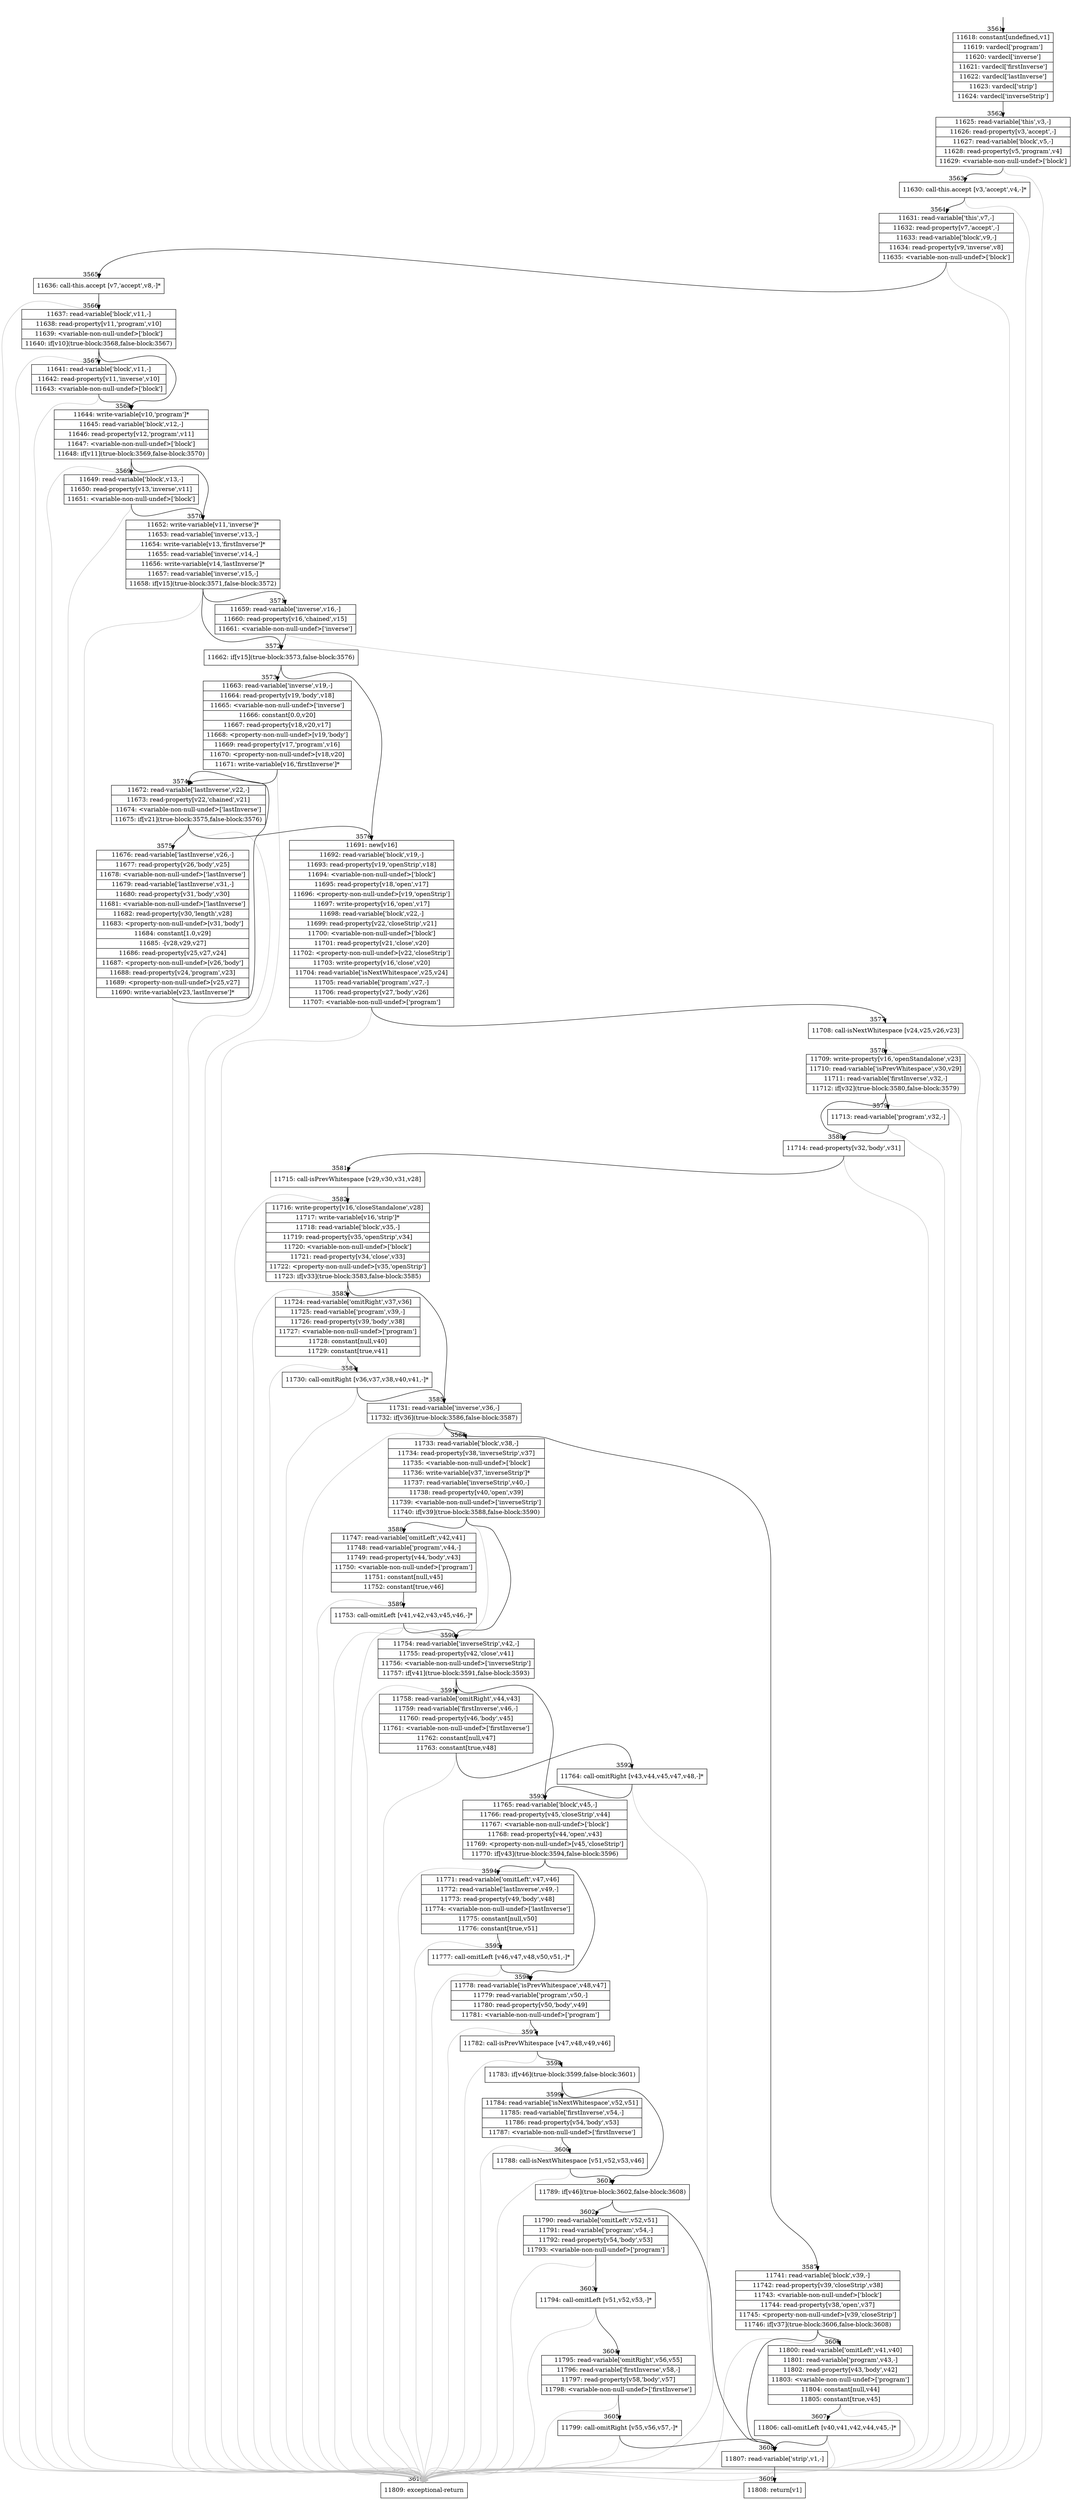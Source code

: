 digraph {
rankdir="TD"
BB_entry129[shape=none,label=""];
BB_entry129 -> BB3561 [tailport=s, headport=n, headlabel="    3561"]
BB3561 [shape=record label="{11618: constant[undefined,v1]|11619: vardecl['program']|11620: vardecl['inverse']|11621: vardecl['firstInverse']|11622: vardecl['lastInverse']|11623: vardecl['strip']|11624: vardecl['inverseStrip']}" ] 
BB3561 -> BB3562 [tailport=s, headport=n, headlabel="      3562"]
BB3562 [shape=record label="{11625: read-variable['this',v3,-]|11626: read-property[v3,'accept',-]|11627: read-variable['block',v5,-]|11628: read-property[v5,'program',v4]|11629: \<variable-non-null-undef\>['block']}" ] 
BB3562 -> BB3563 [tailport=s, headport=n, headlabel="      3563"]
BB3562 -> BB3610 [tailport=s, headport=n, color=gray, headlabel="      3610"]
BB3563 [shape=record label="{11630: call-this.accept [v3,'accept',v4,-]*}" ] 
BB3563 -> BB3564 [tailport=s, headport=n, headlabel="      3564"]
BB3563 -> BB3610 [tailport=s, headport=n, color=gray]
BB3564 [shape=record label="{11631: read-variable['this',v7,-]|11632: read-property[v7,'accept',-]|11633: read-variable['block',v9,-]|11634: read-property[v9,'inverse',v8]|11635: \<variable-non-null-undef\>['block']}" ] 
BB3564 -> BB3565 [tailport=s, headport=n, headlabel="      3565"]
BB3564 -> BB3610 [tailport=s, headport=n, color=gray]
BB3565 [shape=record label="{11636: call-this.accept [v7,'accept',v8,-]*}" ] 
BB3565 -> BB3566 [tailport=s, headport=n, headlabel="      3566"]
BB3565 -> BB3610 [tailport=s, headport=n, color=gray]
BB3566 [shape=record label="{11637: read-variable['block',v11,-]|11638: read-property[v11,'program',v10]|11639: \<variable-non-null-undef\>['block']|11640: if[v10](true-block:3568,false-block:3567)}" ] 
BB3566 -> BB3568 [tailport=s, headport=n, headlabel="      3568"]
BB3566 -> BB3567 [tailport=s, headport=n, headlabel="      3567"]
BB3566 -> BB3610 [tailport=s, headport=n, color=gray]
BB3567 [shape=record label="{11641: read-variable['block',v11,-]|11642: read-property[v11,'inverse',v10]|11643: \<variable-non-null-undef\>['block']}" ] 
BB3567 -> BB3568 [tailport=s, headport=n]
BB3567 -> BB3610 [tailport=s, headport=n, color=gray]
BB3568 [shape=record label="{11644: write-variable[v10,'program']*|11645: read-variable['block',v12,-]|11646: read-property[v12,'program',v11]|11647: \<variable-non-null-undef\>['block']|11648: if[v11](true-block:3569,false-block:3570)}" ] 
BB3568 -> BB3570 [tailport=s, headport=n, headlabel="      3570"]
BB3568 -> BB3569 [tailport=s, headport=n, headlabel="      3569"]
BB3568 -> BB3610 [tailport=s, headport=n, color=gray]
BB3569 [shape=record label="{11649: read-variable['block',v13,-]|11650: read-property[v13,'inverse',v11]|11651: \<variable-non-null-undef\>['block']}" ] 
BB3569 -> BB3570 [tailport=s, headport=n]
BB3569 -> BB3610 [tailport=s, headport=n, color=gray]
BB3570 [shape=record label="{11652: write-variable[v11,'inverse']*|11653: read-variable['inverse',v13,-]|11654: write-variable[v13,'firstInverse']*|11655: read-variable['inverse',v14,-]|11656: write-variable[v14,'lastInverse']*|11657: read-variable['inverse',v15,-]|11658: if[v15](true-block:3571,false-block:3572)}" ] 
BB3570 -> BB3572 [tailport=s, headport=n, headlabel="      3572"]
BB3570 -> BB3571 [tailport=s, headport=n, headlabel="      3571"]
BB3570 -> BB3610 [tailport=s, headport=n, color=gray]
BB3571 [shape=record label="{11659: read-variable['inverse',v16,-]|11660: read-property[v16,'chained',v15]|11661: \<variable-non-null-undef\>['inverse']}" ] 
BB3571 -> BB3572 [tailport=s, headport=n]
BB3571 -> BB3610 [tailport=s, headport=n, color=gray]
BB3572 [shape=record label="{11662: if[v15](true-block:3573,false-block:3576)}" ] 
BB3572 -> BB3573 [tailport=s, headport=n, headlabel="      3573"]
BB3572 -> BB3576 [tailport=s, headport=n, headlabel="      3576"]
BB3573 [shape=record label="{11663: read-variable['inverse',v19,-]|11664: read-property[v19,'body',v18]|11665: \<variable-non-null-undef\>['inverse']|11666: constant[0.0,v20]|11667: read-property[v18,v20,v17]|11668: \<property-non-null-undef\>[v19,'body']|11669: read-property[v17,'program',v16]|11670: \<property-non-null-undef\>[v18,v20]|11671: write-variable[v16,'firstInverse']*}" ] 
BB3573 -> BB3574 [tailport=s, headport=n, headlabel="      3574"]
BB3573 -> BB3610 [tailport=s, headport=n, color=gray]
BB3574 [shape=record label="{11672: read-variable['lastInverse',v22,-]|11673: read-property[v22,'chained',v21]|11674: \<variable-non-null-undef\>['lastInverse']|11675: if[v21](true-block:3575,false-block:3576)}" ] 
BB3574 -> BB3575 [tailport=s, headport=n, headlabel="      3575"]
BB3574 -> BB3576 [tailport=s, headport=n]
BB3574 -> BB3610 [tailport=s, headport=n, color=gray]
BB3575 [shape=record label="{11676: read-variable['lastInverse',v26,-]|11677: read-property[v26,'body',v25]|11678: \<variable-non-null-undef\>['lastInverse']|11679: read-variable['lastInverse',v31,-]|11680: read-property[v31,'body',v30]|11681: \<variable-non-null-undef\>['lastInverse']|11682: read-property[v30,'length',v28]|11683: \<property-non-null-undef\>[v31,'body']|11684: constant[1.0,v29]|11685: -[v28,v29,v27]|11686: read-property[v25,v27,v24]|11687: \<property-non-null-undef\>[v26,'body']|11688: read-property[v24,'program',v23]|11689: \<property-non-null-undef\>[v25,v27]|11690: write-variable[v23,'lastInverse']*}" ] 
BB3575 -> BB3574 [tailport=s, headport=n]
BB3575 -> BB3610 [tailport=s, headport=n, color=gray]
BB3576 [shape=record label="{11691: new[v16]|11692: read-variable['block',v19,-]|11693: read-property[v19,'openStrip',v18]|11694: \<variable-non-null-undef\>['block']|11695: read-property[v18,'open',v17]|11696: \<property-non-null-undef\>[v19,'openStrip']|11697: write-property[v16,'open',v17]|11698: read-variable['block',v22,-]|11699: read-property[v22,'closeStrip',v21]|11700: \<variable-non-null-undef\>['block']|11701: read-property[v21,'close',v20]|11702: \<property-non-null-undef\>[v22,'closeStrip']|11703: write-property[v16,'close',v20]|11704: read-variable['isNextWhitespace',v25,v24]|11705: read-variable['program',v27,-]|11706: read-property[v27,'body',v26]|11707: \<variable-non-null-undef\>['program']}" ] 
BB3576 -> BB3577 [tailport=s, headport=n, headlabel="      3577"]
BB3576 -> BB3610 [tailport=s, headport=n, color=gray]
BB3577 [shape=record label="{11708: call-isNextWhitespace [v24,v25,v26,v23]}" ] 
BB3577 -> BB3578 [tailport=s, headport=n, headlabel="      3578"]
BB3577 -> BB3610 [tailport=s, headport=n, color=gray]
BB3578 [shape=record label="{11709: write-property[v16,'openStandalone',v23]|11710: read-variable['isPrevWhitespace',v30,v29]|11711: read-variable['firstInverse',v32,-]|11712: if[v32](true-block:3580,false-block:3579)}" ] 
BB3578 -> BB3580 [tailport=s, headport=n, headlabel="      3580"]
BB3578 -> BB3579 [tailport=s, headport=n, headlabel="      3579"]
BB3578 -> BB3610 [tailport=s, headport=n, color=gray]
BB3579 [shape=record label="{11713: read-variable['program',v32,-]}" ] 
BB3579 -> BB3580 [tailport=s, headport=n]
BB3579 -> BB3610 [tailport=s, headport=n, color=gray]
BB3580 [shape=record label="{11714: read-property[v32,'body',v31]}" ] 
BB3580 -> BB3581 [tailport=s, headport=n, headlabel="      3581"]
BB3580 -> BB3610 [tailport=s, headport=n, color=gray]
BB3581 [shape=record label="{11715: call-isPrevWhitespace [v29,v30,v31,v28]}" ] 
BB3581 -> BB3582 [tailport=s, headport=n, headlabel="      3582"]
BB3581 -> BB3610 [tailport=s, headport=n, color=gray]
BB3582 [shape=record label="{11716: write-property[v16,'closeStandalone',v28]|11717: write-variable[v16,'strip']*|11718: read-variable['block',v35,-]|11719: read-property[v35,'openStrip',v34]|11720: \<variable-non-null-undef\>['block']|11721: read-property[v34,'close',v33]|11722: \<property-non-null-undef\>[v35,'openStrip']|11723: if[v33](true-block:3583,false-block:3585)}" ] 
BB3582 -> BB3583 [tailport=s, headport=n, headlabel="      3583"]
BB3582 -> BB3585 [tailport=s, headport=n, headlabel="      3585"]
BB3582 -> BB3610 [tailport=s, headport=n, color=gray]
BB3583 [shape=record label="{11724: read-variable['omitRight',v37,v36]|11725: read-variable['program',v39,-]|11726: read-property[v39,'body',v38]|11727: \<variable-non-null-undef\>['program']|11728: constant[null,v40]|11729: constant[true,v41]}" ] 
BB3583 -> BB3584 [tailport=s, headport=n, headlabel="      3584"]
BB3583 -> BB3610 [tailport=s, headport=n, color=gray]
BB3584 [shape=record label="{11730: call-omitRight [v36,v37,v38,v40,v41,-]*}" ] 
BB3584 -> BB3585 [tailport=s, headport=n]
BB3584 -> BB3610 [tailport=s, headport=n, color=gray]
BB3585 [shape=record label="{11731: read-variable['inverse',v36,-]|11732: if[v36](true-block:3586,false-block:3587)}" ] 
BB3585 -> BB3586 [tailport=s, headport=n, headlabel="      3586"]
BB3585 -> BB3587 [tailport=s, headport=n, headlabel="      3587"]
BB3585 -> BB3610 [tailport=s, headport=n, color=gray]
BB3586 [shape=record label="{11733: read-variable['block',v38,-]|11734: read-property[v38,'inverseStrip',v37]|11735: \<variable-non-null-undef\>['block']|11736: write-variable[v37,'inverseStrip']*|11737: read-variable['inverseStrip',v40,-]|11738: read-property[v40,'open',v39]|11739: \<variable-non-null-undef\>['inverseStrip']|11740: if[v39](true-block:3588,false-block:3590)}" ] 
BB3586 -> BB3588 [tailport=s, headport=n, headlabel="      3588"]
BB3586 -> BB3590 [tailport=s, headport=n, headlabel="      3590"]
BB3586 -> BB3610 [tailport=s, headport=n, color=gray]
BB3587 [shape=record label="{11741: read-variable['block',v39,-]|11742: read-property[v39,'closeStrip',v38]|11743: \<variable-non-null-undef\>['block']|11744: read-property[v38,'open',v37]|11745: \<property-non-null-undef\>[v39,'closeStrip']|11746: if[v37](true-block:3606,false-block:3608)}" ] 
BB3587 -> BB3606 [tailport=s, headport=n, headlabel="      3606"]
BB3587 -> BB3608 [tailport=s, headport=n, headlabel="      3608"]
BB3587 -> BB3610 [tailport=s, headport=n, color=gray]
BB3588 [shape=record label="{11747: read-variable['omitLeft',v42,v41]|11748: read-variable['program',v44,-]|11749: read-property[v44,'body',v43]|11750: \<variable-non-null-undef\>['program']|11751: constant[null,v45]|11752: constant[true,v46]}" ] 
BB3588 -> BB3589 [tailport=s, headport=n, headlabel="      3589"]
BB3588 -> BB3610 [tailport=s, headport=n, color=gray]
BB3589 [shape=record label="{11753: call-omitLeft [v41,v42,v43,v45,v46,-]*}" ] 
BB3589 -> BB3590 [tailport=s, headport=n]
BB3589 -> BB3610 [tailport=s, headport=n, color=gray]
BB3590 [shape=record label="{11754: read-variable['inverseStrip',v42,-]|11755: read-property[v42,'close',v41]|11756: \<variable-non-null-undef\>['inverseStrip']|11757: if[v41](true-block:3591,false-block:3593)}" ] 
BB3590 -> BB3591 [tailport=s, headport=n, headlabel="      3591"]
BB3590 -> BB3593 [tailport=s, headport=n, headlabel="      3593"]
BB3590 -> BB3610 [tailport=s, headport=n, color=gray]
BB3591 [shape=record label="{11758: read-variable['omitRight',v44,v43]|11759: read-variable['firstInverse',v46,-]|11760: read-property[v46,'body',v45]|11761: \<variable-non-null-undef\>['firstInverse']|11762: constant[null,v47]|11763: constant[true,v48]}" ] 
BB3591 -> BB3592 [tailport=s, headport=n, headlabel="      3592"]
BB3591 -> BB3610 [tailport=s, headport=n, color=gray]
BB3592 [shape=record label="{11764: call-omitRight [v43,v44,v45,v47,v48,-]*}" ] 
BB3592 -> BB3593 [tailport=s, headport=n]
BB3592 -> BB3610 [tailport=s, headport=n, color=gray]
BB3593 [shape=record label="{11765: read-variable['block',v45,-]|11766: read-property[v45,'closeStrip',v44]|11767: \<variable-non-null-undef\>['block']|11768: read-property[v44,'open',v43]|11769: \<property-non-null-undef\>[v45,'closeStrip']|11770: if[v43](true-block:3594,false-block:3596)}" ] 
BB3593 -> BB3594 [tailport=s, headport=n, headlabel="      3594"]
BB3593 -> BB3596 [tailport=s, headport=n, headlabel="      3596"]
BB3593 -> BB3610 [tailport=s, headport=n, color=gray]
BB3594 [shape=record label="{11771: read-variable['omitLeft',v47,v46]|11772: read-variable['lastInverse',v49,-]|11773: read-property[v49,'body',v48]|11774: \<variable-non-null-undef\>['lastInverse']|11775: constant[null,v50]|11776: constant[true,v51]}" ] 
BB3594 -> BB3595 [tailport=s, headport=n, headlabel="      3595"]
BB3594 -> BB3610 [tailport=s, headport=n, color=gray]
BB3595 [shape=record label="{11777: call-omitLeft [v46,v47,v48,v50,v51,-]*}" ] 
BB3595 -> BB3596 [tailport=s, headport=n]
BB3595 -> BB3610 [tailport=s, headport=n, color=gray]
BB3596 [shape=record label="{11778: read-variable['isPrevWhitespace',v48,v47]|11779: read-variable['program',v50,-]|11780: read-property[v50,'body',v49]|11781: \<variable-non-null-undef\>['program']}" ] 
BB3596 -> BB3597 [tailport=s, headport=n, headlabel="      3597"]
BB3596 -> BB3610 [tailport=s, headport=n, color=gray]
BB3597 [shape=record label="{11782: call-isPrevWhitespace [v47,v48,v49,v46]}" ] 
BB3597 -> BB3598 [tailport=s, headport=n, headlabel="      3598"]
BB3597 -> BB3610 [tailport=s, headport=n, color=gray]
BB3598 [shape=record label="{11783: if[v46](true-block:3599,false-block:3601)}" ] 
BB3598 -> BB3601 [tailport=s, headport=n, headlabel="      3601"]
BB3598 -> BB3599 [tailport=s, headport=n, headlabel="      3599"]
BB3599 [shape=record label="{11784: read-variable['isNextWhitespace',v52,v51]|11785: read-variable['firstInverse',v54,-]|11786: read-property[v54,'body',v53]|11787: \<variable-non-null-undef\>['firstInverse']}" ] 
BB3599 -> BB3600 [tailport=s, headport=n, headlabel="      3600"]
BB3599 -> BB3610 [tailport=s, headport=n, color=gray]
BB3600 [shape=record label="{11788: call-isNextWhitespace [v51,v52,v53,v46]}" ] 
BB3600 -> BB3601 [tailport=s, headport=n]
BB3600 -> BB3610 [tailport=s, headport=n, color=gray]
BB3601 [shape=record label="{11789: if[v46](true-block:3602,false-block:3608)}" ] 
BB3601 -> BB3602 [tailport=s, headport=n, headlabel="      3602"]
BB3601 -> BB3608 [tailport=s, headport=n]
BB3602 [shape=record label="{11790: read-variable['omitLeft',v52,v51]|11791: read-variable['program',v54,-]|11792: read-property[v54,'body',v53]|11793: \<variable-non-null-undef\>['program']}" ] 
BB3602 -> BB3603 [tailport=s, headport=n, headlabel="      3603"]
BB3602 -> BB3610 [tailport=s, headport=n, color=gray]
BB3603 [shape=record label="{11794: call-omitLeft [v51,v52,v53,-]*}" ] 
BB3603 -> BB3604 [tailport=s, headport=n, headlabel="      3604"]
BB3603 -> BB3610 [tailport=s, headport=n, color=gray]
BB3604 [shape=record label="{11795: read-variable['omitRight',v56,v55]|11796: read-variable['firstInverse',v58,-]|11797: read-property[v58,'body',v57]|11798: \<variable-non-null-undef\>['firstInverse']}" ] 
BB3604 -> BB3605 [tailport=s, headport=n, headlabel="      3605"]
BB3604 -> BB3610 [tailport=s, headport=n, color=gray]
BB3605 [shape=record label="{11799: call-omitRight [v55,v56,v57,-]*}" ] 
BB3605 -> BB3608 [tailport=s, headport=n]
BB3605 -> BB3610 [tailport=s, headport=n, color=gray]
BB3606 [shape=record label="{11800: read-variable['omitLeft',v41,v40]|11801: read-variable['program',v43,-]|11802: read-property[v43,'body',v42]|11803: \<variable-non-null-undef\>['program']|11804: constant[null,v44]|11805: constant[true,v45]}" ] 
BB3606 -> BB3607 [tailport=s, headport=n, headlabel="      3607"]
BB3606 -> BB3610 [tailport=s, headport=n, color=gray]
BB3607 [shape=record label="{11806: call-omitLeft [v40,v41,v42,v44,v45,-]*}" ] 
BB3607 -> BB3608 [tailport=s, headport=n]
BB3607 -> BB3610 [tailport=s, headport=n, color=gray]
BB3608 [shape=record label="{11807: read-variable['strip',v1,-]}" ] 
BB3608 -> BB3609 [tailport=s, headport=n, headlabel="      3609"]
BB3608 -> BB3610 [tailport=s, headport=n, color=gray]
BB3609 [shape=record label="{11808: return[v1]}" ] 
BB3610 [shape=record label="{11809: exceptional-return}" ] 
//#$~ 1690
}
